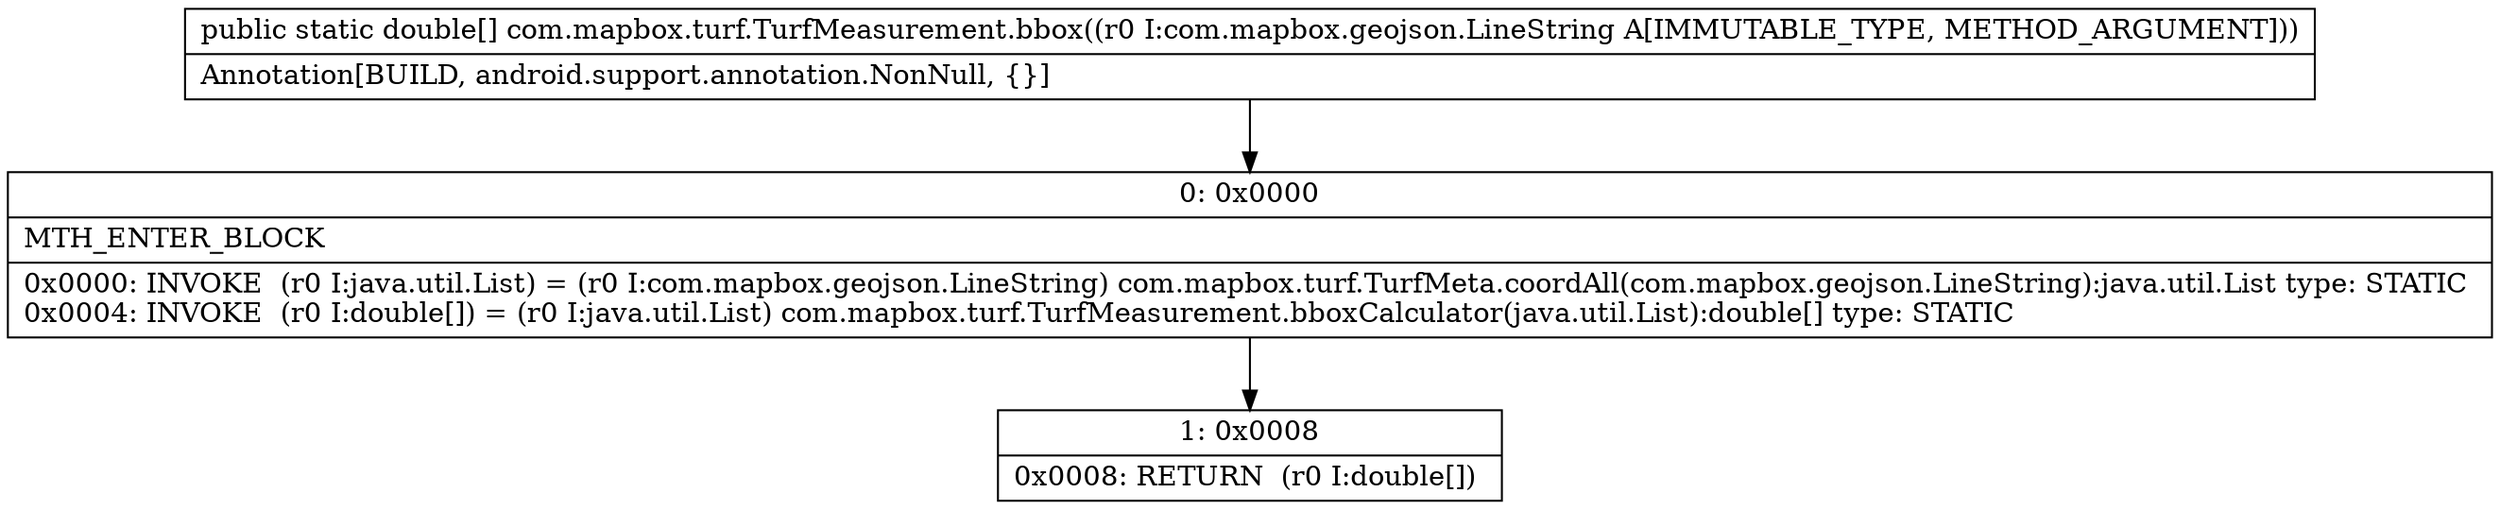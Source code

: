 digraph "CFG forcom.mapbox.turf.TurfMeasurement.bbox(Lcom\/mapbox\/geojson\/LineString;)[D" {
Node_0 [shape=record,label="{0\:\ 0x0000|MTH_ENTER_BLOCK\l|0x0000: INVOKE  (r0 I:java.util.List) = (r0 I:com.mapbox.geojson.LineString) com.mapbox.turf.TurfMeta.coordAll(com.mapbox.geojson.LineString):java.util.List type: STATIC \l0x0004: INVOKE  (r0 I:double[]) = (r0 I:java.util.List) com.mapbox.turf.TurfMeasurement.bboxCalculator(java.util.List):double[] type: STATIC \l}"];
Node_1 [shape=record,label="{1\:\ 0x0008|0x0008: RETURN  (r0 I:double[]) \l}"];
MethodNode[shape=record,label="{public static double[] com.mapbox.turf.TurfMeasurement.bbox((r0 I:com.mapbox.geojson.LineString A[IMMUTABLE_TYPE, METHOD_ARGUMENT]))  | Annotation[BUILD, android.support.annotation.NonNull, \{\}]\l}"];
MethodNode -> Node_0;
Node_0 -> Node_1;
}

